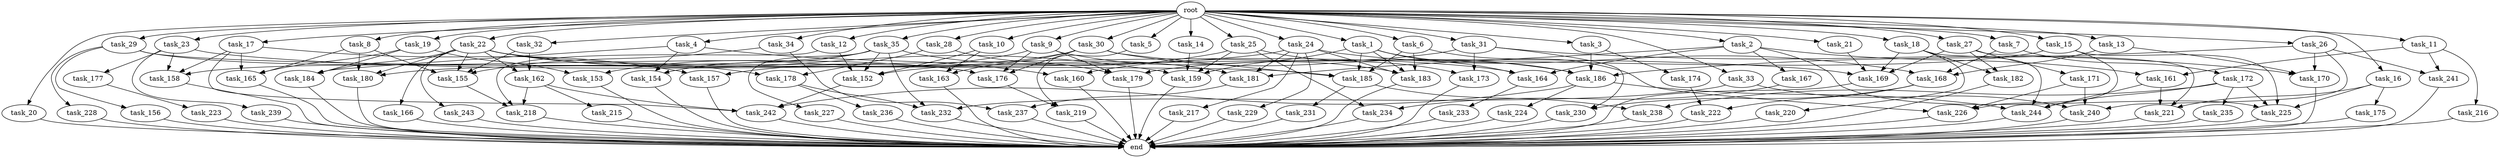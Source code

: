digraph G {
  root [size="0.000000"];
  task_1 [size="1.024000"];
  task_2 [size="1.024000"];
  task_3 [size="1.024000"];
  task_4 [size="1.024000"];
  task_5 [size="1.024000"];
  task_6 [size="1.024000"];
  task_7 [size="1.024000"];
  task_8 [size="1.024000"];
  task_9 [size="1.024000"];
  task_10 [size="1.024000"];
  task_11 [size="1.024000"];
  task_12 [size="1.024000"];
  task_13 [size="1.024000"];
  task_14 [size="1.024000"];
  task_15 [size="1.024000"];
  task_16 [size="1.024000"];
  task_17 [size="1.024000"];
  task_18 [size="1.024000"];
  task_19 [size="1.024000"];
  task_20 [size="1.024000"];
  task_21 [size="1.024000"];
  task_22 [size="1.024000"];
  task_23 [size="1.024000"];
  task_24 [size="1.024000"];
  task_25 [size="1.024000"];
  task_26 [size="1.024000"];
  task_27 [size="1.024000"];
  task_28 [size="1.024000"];
  task_29 [size="1.024000"];
  task_30 [size="1.024000"];
  task_31 [size="1.024000"];
  task_32 [size="1.024000"];
  task_33 [size="1.024000"];
  task_34 [size="1.024000"];
  task_35 [size="1.024000"];
  task_152 [size="1382979469.312000"];
  task_153 [size="214748364.800000"];
  task_154 [size="249108103.168000"];
  task_155 [size="2405181685.760000"];
  task_156 [size="77309411.328000"];
  task_157 [size="1073741824.000000"];
  task_158 [size="1382979469.312000"];
  task_159 [size="695784701.952000"];
  task_160 [size="171798691.840000"];
  task_161 [size="343597383.680000"];
  task_162 [size="996432412.672000"];
  task_163 [size="764504178.688000"];
  task_164 [size="661424963.584000"];
  task_165 [size="1546188226.560000"];
  task_166 [size="137438953.472000"];
  task_167 [size="309237645.312000"];
  task_168 [size="1202590842.880000"];
  task_169 [size="1219770712.064000"];
  task_170 [size="1142461300.736000"];
  task_171 [size="77309411.328000"];
  task_172 [size="34359738.368000"];
  task_173 [size="446676598.784000"];
  task_174 [size="858993459.200000"];
  task_175 [size="137438953.472000"];
  task_176 [size="369367187.456000"];
  task_177 [size="309237645.312000"];
  task_178 [size="687194767.360000"];
  task_179 [size="1176821039.104000"];
  task_180 [size="1546188226.560000"];
  task_181 [size="1382979469.312000"];
  task_182 [size="214748364.800000"];
  task_183 [size="1846835937.280000"];
  task_184 [size="309237645.312000"];
  task_185 [size="1202590842.880000"];
  task_186 [size="1984274890.752000"];
  task_215 [size="34359738.368000"];
  task_216 [size="34359738.368000"];
  task_217 [size="858993459.200000"];
  task_218 [size="764504178.688000"];
  task_219 [size="171798691.840000"];
  task_220 [size="137438953.472000"];
  task_221 [size="429496729.600000"];
  task_222 [size="352187318.272000"];
  task_223 [size="77309411.328000"];
  task_224 [size="34359738.368000"];
  task_225 [size="1417339207.680000"];
  task_226 [size="1666447310.848000"];
  task_227 [size="214748364.800000"];
  task_228 [size="77309411.328000"];
  task_229 [size="858993459.200000"];
  task_230 [size="274877906.944000"];
  task_231 [size="137438953.472000"];
  task_232 [size="1623497637.888000"];
  task_233 [size="34359738.368000"];
  task_234 [size="858993459.200000"];
  task_235 [size="420906795.008000"];
  task_236 [size="858993459.200000"];
  task_237 [size="996432412.672000"];
  task_238 [size="558345748.480000"];
  task_239 [size="309237645.312000"];
  task_240 [size="1666447310.848000"];
  task_241 [size="730144440.320000"];
  task_242 [size="1005022347.264000"];
  task_243 [size="137438953.472000"];
  task_244 [size="807453851.648000"];
  end [size="0.000000"];

  root -> task_1 [size="1.000000"];
  root -> task_2 [size="1.000000"];
  root -> task_3 [size="1.000000"];
  root -> task_4 [size="1.000000"];
  root -> task_5 [size="1.000000"];
  root -> task_6 [size="1.000000"];
  root -> task_7 [size="1.000000"];
  root -> task_8 [size="1.000000"];
  root -> task_9 [size="1.000000"];
  root -> task_10 [size="1.000000"];
  root -> task_11 [size="1.000000"];
  root -> task_12 [size="1.000000"];
  root -> task_13 [size="1.000000"];
  root -> task_14 [size="1.000000"];
  root -> task_15 [size="1.000000"];
  root -> task_16 [size="1.000000"];
  root -> task_17 [size="1.000000"];
  root -> task_18 [size="1.000000"];
  root -> task_19 [size="1.000000"];
  root -> task_20 [size="1.000000"];
  root -> task_21 [size="1.000000"];
  root -> task_22 [size="1.000000"];
  root -> task_23 [size="1.000000"];
  root -> task_24 [size="1.000000"];
  root -> task_25 [size="1.000000"];
  root -> task_26 [size="1.000000"];
  root -> task_27 [size="1.000000"];
  root -> task_28 [size="1.000000"];
  root -> task_29 [size="1.000000"];
  root -> task_30 [size="1.000000"];
  root -> task_31 [size="1.000000"];
  root -> task_32 [size="1.000000"];
  root -> task_33 [size="1.000000"];
  root -> task_34 [size="1.000000"];
  root -> task_35 [size="1.000000"];
  task_1 -> task_159 [size="209715200.000000"];
  task_1 -> task_164 [size="209715200.000000"];
  task_1 -> task_183 [size="209715200.000000"];
  task_1 -> task_185 [size="209715200.000000"];
  task_1 -> task_186 [size="209715200.000000"];
  task_2 -> task_161 [size="301989888.000000"];
  task_2 -> task_164 [size="301989888.000000"];
  task_2 -> task_167 [size="301989888.000000"];
  task_2 -> task_181 [size="301989888.000000"];
  task_2 -> task_225 [size="301989888.000000"];
  task_3 -> task_174 [size="838860800.000000"];
  task_3 -> task_186 [size="838860800.000000"];
  task_4 -> task_154 [size="33554432.000000"];
  task_4 -> task_160 [size="33554432.000000"];
  task_4 -> task_184 [size="33554432.000000"];
  task_5 -> task_219 [size="33554432.000000"];
  task_6 -> task_183 [size="679477248.000000"];
  task_6 -> task_185 [size="679477248.000000"];
  task_6 -> task_226 [size="679477248.000000"];
  task_7 -> task_168 [size="33554432.000000"];
  task_7 -> task_172 [size="33554432.000000"];
  task_8 -> task_155 [size="536870912.000000"];
  task_8 -> task_165 [size="536870912.000000"];
  task_8 -> task_180 [size="536870912.000000"];
  task_9 -> task_153 [size="75497472.000000"];
  task_9 -> task_176 [size="75497472.000000"];
  task_9 -> task_179 [size="75497472.000000"];
  task_9 -> task_183 [size="75497472.000000"];
  task_10 -> task_152 [size="536870912.000000"];
  task_10 -> task_163 [size="536870912.000000"];
  task_11 -> task_161 [size="33554432.000000"];
  task_11 -> task_216 [size="33554432.000000"];
  task_11 -> task_241 [size="33554432.000000"];
  task_12 -> task_152 [size="301989888.000000"];
  task_12 -> task_218 [size="301989888.000000"];
  task_13 -> task_168 [size="301989888.000000"];
  task_13 -> task_170 [size="301989888.000000"];
  task_14 -> task_159 [size="33554432.000000"];
  task_15 -> task_179 [size="536870912.000000"];
  task_15 -> task_225 [size="536870912.000000"];
  task_15 -> task_226 [size="536870912.000000"];
  task_16 -> task_175 [size="134217728.000000"];
  task_16 -> task_221 [size="134217728.000000"];
  task_16 -> task_225 [size="134217728.000000"];
  task_17 -> task_157 [size="838860800.000000"];
  task_17 -> task_158 [size="838860800.000000"];
  task_17 -> task_165 [size="838860800.000000"];
  task_17 -> task_242 [size="838860800.000000"];
  task_18 -> task_169 [size="134217728.000000"];
  task_18 -> task_182 [size="134217728.000000"];
  task_18 -> task_220 [size="134217728.000000"];
  task_18 -> task_244 [size="134217728.000000"];
  task_19 -> task_153 [size="134217728.000000"];
  task_19 -> task_165 [size="134217728.000000"];
  task_19 -> task_184 [size="134217728.000000"];
  task_20 -> end [size="1.000000"];
  task_21 -> task_169 [size="679477248.000000"];
  task_22 -> task_155 [size="134217728.000000"];
  task_22 -> task_159 [size="134217728.000000"];
  task_22 -> task_162 [size="134217728.000000"];
  task_22 -> task_164 [size="134217728.000000"];
  task_22 -> task_166 [size="134217728.000000"];
  task_22 -> task_178 [size="134217728.000000"];
  task_22 -> task_180 [size="134217728.000000"];
  task_22 -> task_184 [size="134217728.000000"];
  task_22 -> task_243 [size="134217728.000000"];
  task_23 -> task_158 [size="301989888.000000"];
  task_23 -> task_169 [size="301989888.000000"];
  task_23 -> task_177 [size="301989888.000000"];
  task_23 -> task_239 [size="301989888.000000"];
  task_24 -> task_168 [size="838860800.000000"];
  task_24 -> task_180 [size="838860800.000000"];
  task_24 -> task_181 [size="838860800.000000"];
  task_24 -> task_183 [size="838860800.000000"];
  task_24 -> task_217 [size="838860800.000000"];
  task_24 -> task_229 [size="838860800.000000"];
  task_25 -> task_152 [size="301989888.000000"];
  task_25 -> task_159 [size="301989888.000000"];
  task_25 -> task_173 [size="301989888.000000"];
  task_25 -> task_234 [size="301989888.000000"];
  task_26 -> task_170 [size="679477248.000000"];
  task_26 -> task_186 [size="679477248.000000"];
  task_26 -> task_240 [size="679477248.000000"];
  task_26 -> task_241 [size="679477248.000000"];
  task_27 -> task_169 [size="75497472.000000"];
  task_27 -> task_171 [size="75497472.000000"];
  task_27 -> task_182 [size="75497472.000000"];
  task_27 -> task_221 [size="75497472.000000"];
  task_28 -> task_178 [size="536870912.000000"];
  task_28 -> task_179 [size="536870912.000000"];
  task_29 -> task_156 [size="75497472.000000"];
  task_29 -> task_176 [size="75497472.000000"];
  task_29 -> task_185 [size="75497472.000000"];
  task_29 -> task_228 [size="75497472.000000"];
  task_30 -> task_157 [size="209715200.000000"];
  task_30 -> task_163 [size="209715200.000000"];
  task_30 -> task_176 [size="209715200.000000"];
  task_30 -> task_185 [size="209715200.000000"];
  task_30 -> task_186 [size="209715200.000000"];
  task_31 -> task_160 [size="134217728.000000"];
  task_31 -> task_170 [size="134217728.000000"];
  task_31 -> task_173 [size="134217728.000000"];
  task_31 -> task_230 [size="134217728.000000"];
  task_32 -> task_155 [size="838860800.000000"];
  task_32 -> task_162 [size="838860800.000000"];
  task_33 -> task_232 [size="536870912.000000"];
  task_33 -> task_240 [size="536870912.000000"];
  task_34 -> task_155 [size="838860800.000000"];
  task_34 -> task_237 [size="838860800.000000"];
  task_35 -> task_152 [size="209715200.000000"];
  task_35 -> task_154 [size="209715200.000000"];
  task_35 -> task_158 [size="209715200.000000"];
  task_35 -> task_181 [size="209715200.000000"];
  task_35 -> task_227 [size="209715200.000000"];
  task_35 -> task_232 [size="209715200.000000"];
  task_152 -> task_242 [size="75497472.000000"];
  task_153 -> end [size="1.000000"];
  task_154 -> end [size="1.000000"];
  task_155 -> task_218 [size="411041792.000000"];
  task_156 -> end [size="1.000000"];
  task_157 -> end [size="1.000000"];
  task_158 -> end [size="1.000000"];
  task_159 -> end [size="1.000000"];
  task_160 -> end [size="1.000000"];
  task_161 -> task_221 [size="209715200.000000"];
  task_161 -> task_244 [size="209715200.000000"];
  task_162 -> task_215 [size="33554432.000000"];
  task_162 -> task_218 [size="33554432.000000"];
  task_162 -> task_242 [size="33554432.000000"];
  task_163 -> end [size="1.000000"];
  task_164 -> task_233 [size="33554432.000000"];
  task_165 -> end [size="1.000000"];
  task_166 -> end [size="1.000000"];
  task_167 -> task_234 [size="536870912.000000"];
  task_168 -> task_222 [size="134217728.000000"];
  task_168 -> task_230 [size="134217728.000000"];
  task_169 -> end [size="1.000000"];
  task_170 -> end [size="1.000000"];
  task_171 -> task_226 [size="411041792.000000"];
  task_171 -> task_240 [size="411041792.000000"];
  task_172 -> task_225 [size="411041792.000000"];
  task_172 -> task_235 [size="411041792.000000"];
  task_172 -> task_238 [size="411041792.000000"];
  task_172 -> task_244 [size="411041792.000000"];
  task_173 -> end [size="1.000000"];
  task_174 -> task_222 [size="209715200.000000"];
  task_175 -> end [size="1.000000"];
  task_176 -> task_219 [size="134217728.000000"];
  task_177 -> task_223 [size="75497472.000000"];
  task_178 -> task_232 [size="838860800.000000"];
  task_178 -> task_236 [size="838860800.000000"];
  task_179 -> end [size="1.000000"];
  task_180 -> end [size="1.000000"];
  task_181 -> task_237 [size="134217728.000000"];
  task_182 -> end [size="1.000000"];
  task_183 -> end [size="1.000000"];
  task_184 -> end [size="1.000000"];
  task_185 -> task_231 [size="134217728.000000"];
  task_185 -> task_238 [size="134217728.000000"];
  task_186 -> task_224 [size="33554432.000000"];
  task_186 -> task_242 [size="33554432.000000"];
  task_186 -> task_244 [size="33554432.000000"];
  task_215 -> end [size="1.000000"];
  task_216 -> end [size="1.000000"];
  task_217 -> end [size="1.000000"];
  task_218 -> end [size="1.000000"];
  task_219 -> end [size="1.000000"];
  task_220 -> end [size="1.000000"];
  task_221 -> end [size="1.000000"];
  task_222 -> end [size="1.000000"];
  task_223 -> end [size="1.000000"];
  task_224 -> end [size="1.000000"];
  task_225 -> end [size="1.000000"];
  task_226 -> end [size="1.000000"];
  task_227 -> end [size="1.000000"];
  task_228 -> end [size="1.000000"];
  task_229 -> end [size="1.000000"];
  task_230 -> end [size="1.000000"];
  task_231 -> end [size="1.000000"];
  task_232 -> end [size="1.000000"];
  task_233 -> end [size="1.000000"];
  task_234 -> end [size="1.000000"];
  task_235 -> end [size="1.000000"];
  task_236 -> end [size="1.000000"];
  task_237 -> end [size="1.000000"];
  task_238 -> end [size="1.000000"];
  task_239 -> end [size="1.000000"];
  task_240 -> end [size="1.000000"];
  task_241 -> end [size="1.000000"];
  task_242 -> end [size="1.000000"];
  task_243 -> end [size="1.000000"];
  task_244 -> end [size="1.000000"];
}

